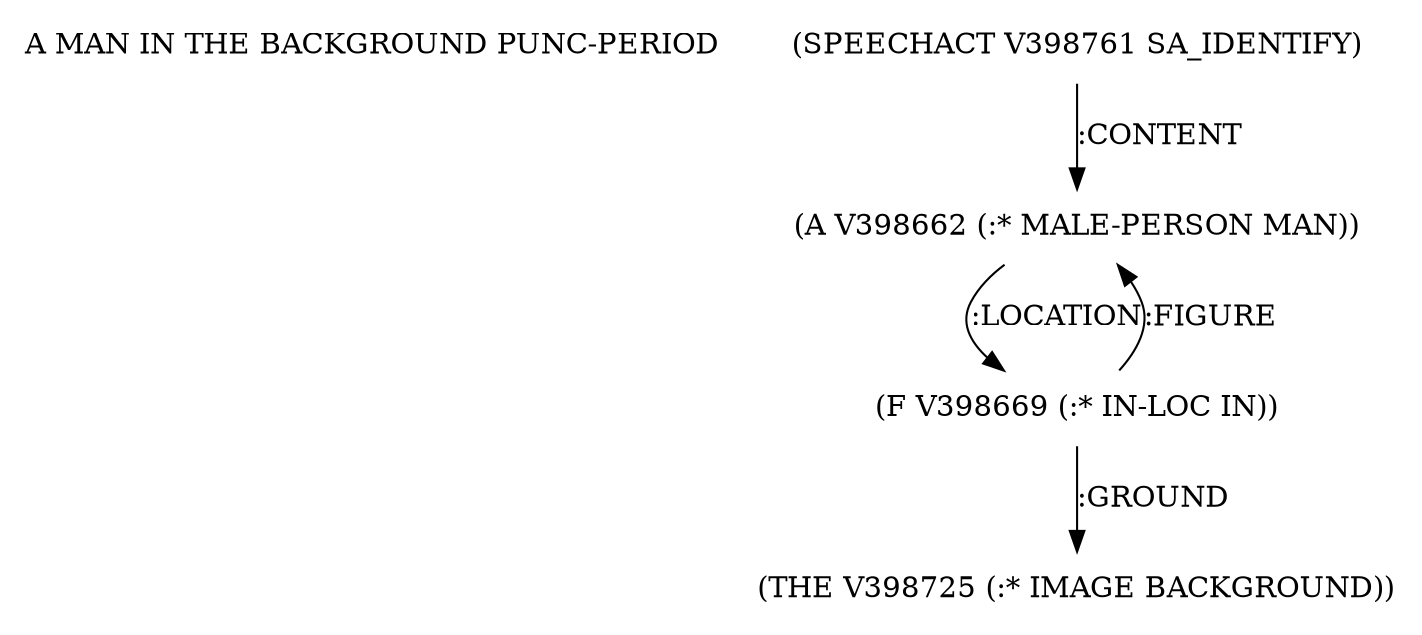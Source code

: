 digraph Terms {
  node [shape=none]
  "A MAN IN THE BACKGROUND PUNC-PERIOD"
  "V398761" [label="(SPEECHACT V398761 SA_IDENTIFY)"]
  "V398761" -> "V398662" [label=":CONTENT"]
  "V398662" [label="(A V398662 (:* MALE-PERSON MAN))"]
  "V398662" -> "V398669" [label=":LOCATION"]
  "V398669" [label="(F V398669 (:* IN-LOC IN))"]
  "V398669" -> "V398725" [label=":GROUND"]
  "V398669" -> "V398662" [label=":FIGURE"]
  "V398725" [label="(THE V398725 (:* IMAGE BACKGROUND))"]
}

